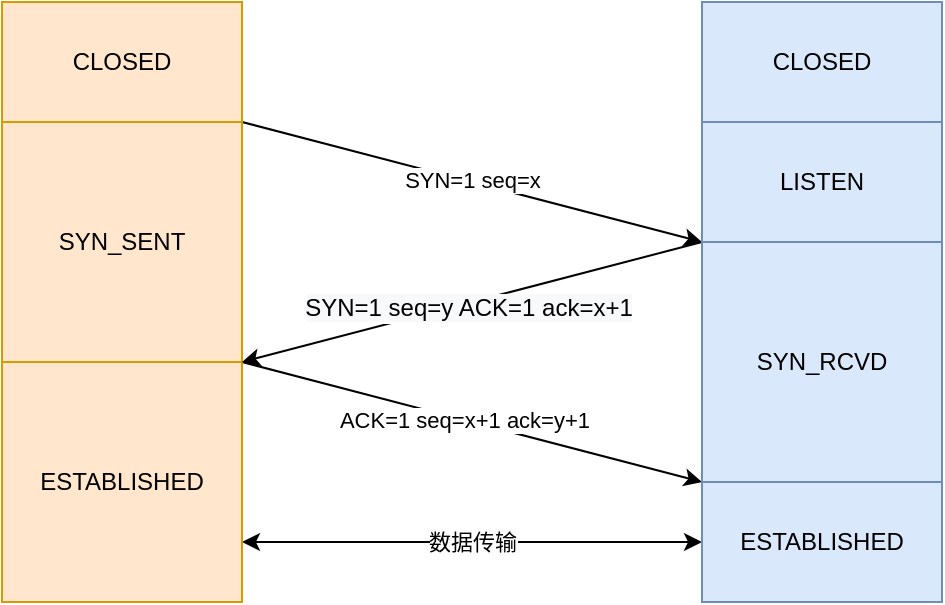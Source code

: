 <mxfile version="15.4.1" type="github">
  <diagram id="IVq6rn2adkB0p86krYGv" name="Page-1">
    <mxGraphModel dx="946" dy="536" grid="1" gridSize="10" guides="1" tooltips="1" connect="1" arrows="1" fold="1" page="1" pageScale="1" pageWidth="827" pageHeight="1169" math="0" shadow="0">
      <root>
        <mxCell id="0" />
        <mxCell id="1" parent="0" />
        <mxCell id="RxA2_NOf6JQGm6IwuMBK-10" style="rounded=0;orthogonalLoop=1;jettySize=auto;html=1;exitX=1;exitY=1;exitDx=0;exitDy=0;entryX=0;entryY=0;entryDx=0;entryDy=0;" edge="1" parent="1" source="RxA2_NOf6JQGm6IwuMBK-1" target="RxA2_NOf6JQGm6IwuMBK-7">
          <mxGeometry relative="1" as="geometry" />
        </mxCell>
        <mxCell id="RxA2_NOf6JQGm6IwuMBK-18" value="SYN=1 seq=x" style="edgeLabel;html=1;align=center;verticalAlign=middle;resizable=0;points=[];" vertex="1" connectable="0" parent="RxA2_NOf6JQGm6IwuMBK-10">
          <mxGeometry x="-0.002" y="1" relative="1" as="geometry">
            <mxPoint as="offset" />
          </mxGeometry>
        </mxCell>
        <mxCell id="RxA2_NOf6JQGm6IwuMBK-1" value="CLOSED" style="rounded=0;whiteSpace=wrap;html=1;fillColor=#ffe6cc;strokeColor=#d79b00;" vertex="1" parent="1">
          <mxGeometry x="140" y="140" width="120" height="60" as="geometry" />
        </mxCell>
        <mxCell id="RxA2_NOf6JQGm6IwuMBK-2" value="SYN_SENT" style="rounded=0;whiteSpace=wrap;html=1;fillColor=#ffe6cc;strokeColor=#d79b00;" vertex="1" parent="1">
          <mxGeometry x="140" y="200" width="120" height="120" as="geometry" />
        </mxCell>
        <mxCell id="RxA2_NOf6JQGm6IwuMBK-12" style="edgeStyle=none;rounded=0;orthogonalLoop=1;jettySize=auto;html=1;exitX=1;exitY=0;exitDx=0;exitDy=0;entryX=0;entryY=0;entryDx=0;entryDy=0;" edge="1" parent="1" source="RxA2_NOf6JQGm6IwuMBK-4" target="RxA2_NOf6JQGm6IwuMBK-8">
          <mxGeometry relative="1" as="geometry" />
        </mxCell>
        <mxCell id="RxA2_NOf6JQGm6IwuMBK-19" value="ACK=1 seq=x+1 ack=y+1" style="edgeLabel;html=1;align=center;verticalAlign=middle;resizable=0;points=[];" vertex="1" connectable="0" parent="RxA2_NOf6JQGm6IwuMBK-12">
          <mxGeometry x="-0.035" relative="1" as="geometry">
            <mxPoint as="offset" />
          </mxGeometry>
        </mxCell>
        <mxCell id="RxA2_NOf6JQGm6IwuMBK-13" value="数据传输" style="edgeStyle=none;rounded=0;orthogonalLoop=1;jettySize=auto;html=1;exitX=1;exitY=0.75;exitDx=0;exitDy=0;entryX=0;entryY=0.5;entryDx=0;entryDy=0;startArrow=classic;startFill=1;" edge="1" parent="1" source="RxA2_NOf6JQGm6IwuMBK-4" target="RxA2_NOf6JQGm6IwuMBK-8">
          <mxGeometry relative="1" as="geometry" />
        </mxCell>
        <mxCell id="RxA2_NOf6JQGm6IwuMBK-4" value="ESTABLISHED" style="rounded=0;whiteSpace=wrap;html=1;fillColor=#ffe6cc;strokeColor=#d79b00;" vertex="1" parent="1">
          <mxGeometry x="140" y="320" width="120" height="120" as="geometry" />
        </mxCell>
        <mxCell id="RxA2_NOf6JQGm6IwuMBK-5" value="&lt;span&gt;CLOSED&lt;/span&gt;" style="rounded=0;whiteSpace=wrap;html=1;fillColor=#dae8fc;strokeColor=#6c8ebf;" vertex="1" parent="1">
          <mxGeometry x="490" y="140" width="120" height="60" as="geometry" />
        </mxCell>
        <mxCell id="RxA2_NOf6JQGm6IwuMBK-6" value="LISTEN" style="rounded=0;whiteSpace=wrap;html=1;fillColor=#dae8fc;strokeColor=#6c8ebf;" vertex="1" parent="1">
          <mxGeometry x="490" y="200" width="120" height="60" as="geometry" />
        </mxCell>
        <mxCell id="RxA2_NOf6JQGm6IwuMBK-11" style="edgeStyle=none;rounded=0;orthogonalLoop=1;jettySize=auto;html=1;exitX=0;exitY=0;exitDx=0;exitDy=0;entryX=1;entryY=0;entryDx=0;entryDy=0;" edge="1" parent="1" source="RxA2_NOf6JQGm6IwuMBK-7" target="RxA2_NOf6JQGm6IwuMBK-4">
          <mxGeometry relative="1" as="geometry" />
        </mxCell>
        <mxCell id="RxA2_NOf6JQGm6IwuMBK-17" value="&lt;span style=&quot;font-size: 12px ; background-color: rgb(248 , 249 , 250)&quot;&gt;SYN=1 seq=y ACK=1 ack=x+1&lt;/span&gt;" style="edgeLabel;html=1;align=center;verticalAlign=middle;resizable=0;points=[];" vertex="1" connectable="0" parent="RxA2_NOf6JQGm6IwuMBK-11">
          <mxGeometry x="0.031" y="2" relative="1" as="geometry">
            <mxPoint x="1" as="offset" />
          </mxGeometry>
        </mxCell>
        <mxCell id="RxA2_NOf6JQGm6IwuMBK-7" value="SYN_RCVD" style="rounded=0;whiteSpace=wrap;html=1;fillColor=#dae8fc;strokeColor=#6c8ebf;" vertex="1" parent="1">
          <mxGeometry x="490" y="260" width="120" height="120" as="geometry" />
        </mxCell>
        <mxCell id="RxA2_NOf6JQGm6IwuMBK-8" value="&lt;span&gt;ESTABLISHED&lt;/span&gt;" style="rounded=0;whiteSpace=wrap;html=1;fillColor=#dae8fc;strokeColor=#6c8ebf;" vertex="1" parent="1">
          <mxGeometry x="490" y="380" width="120" height="60" as="geometry" />
        </mxCell>
      </root>
    </mxGraphModel>
  </diagram>
</mxfile>
